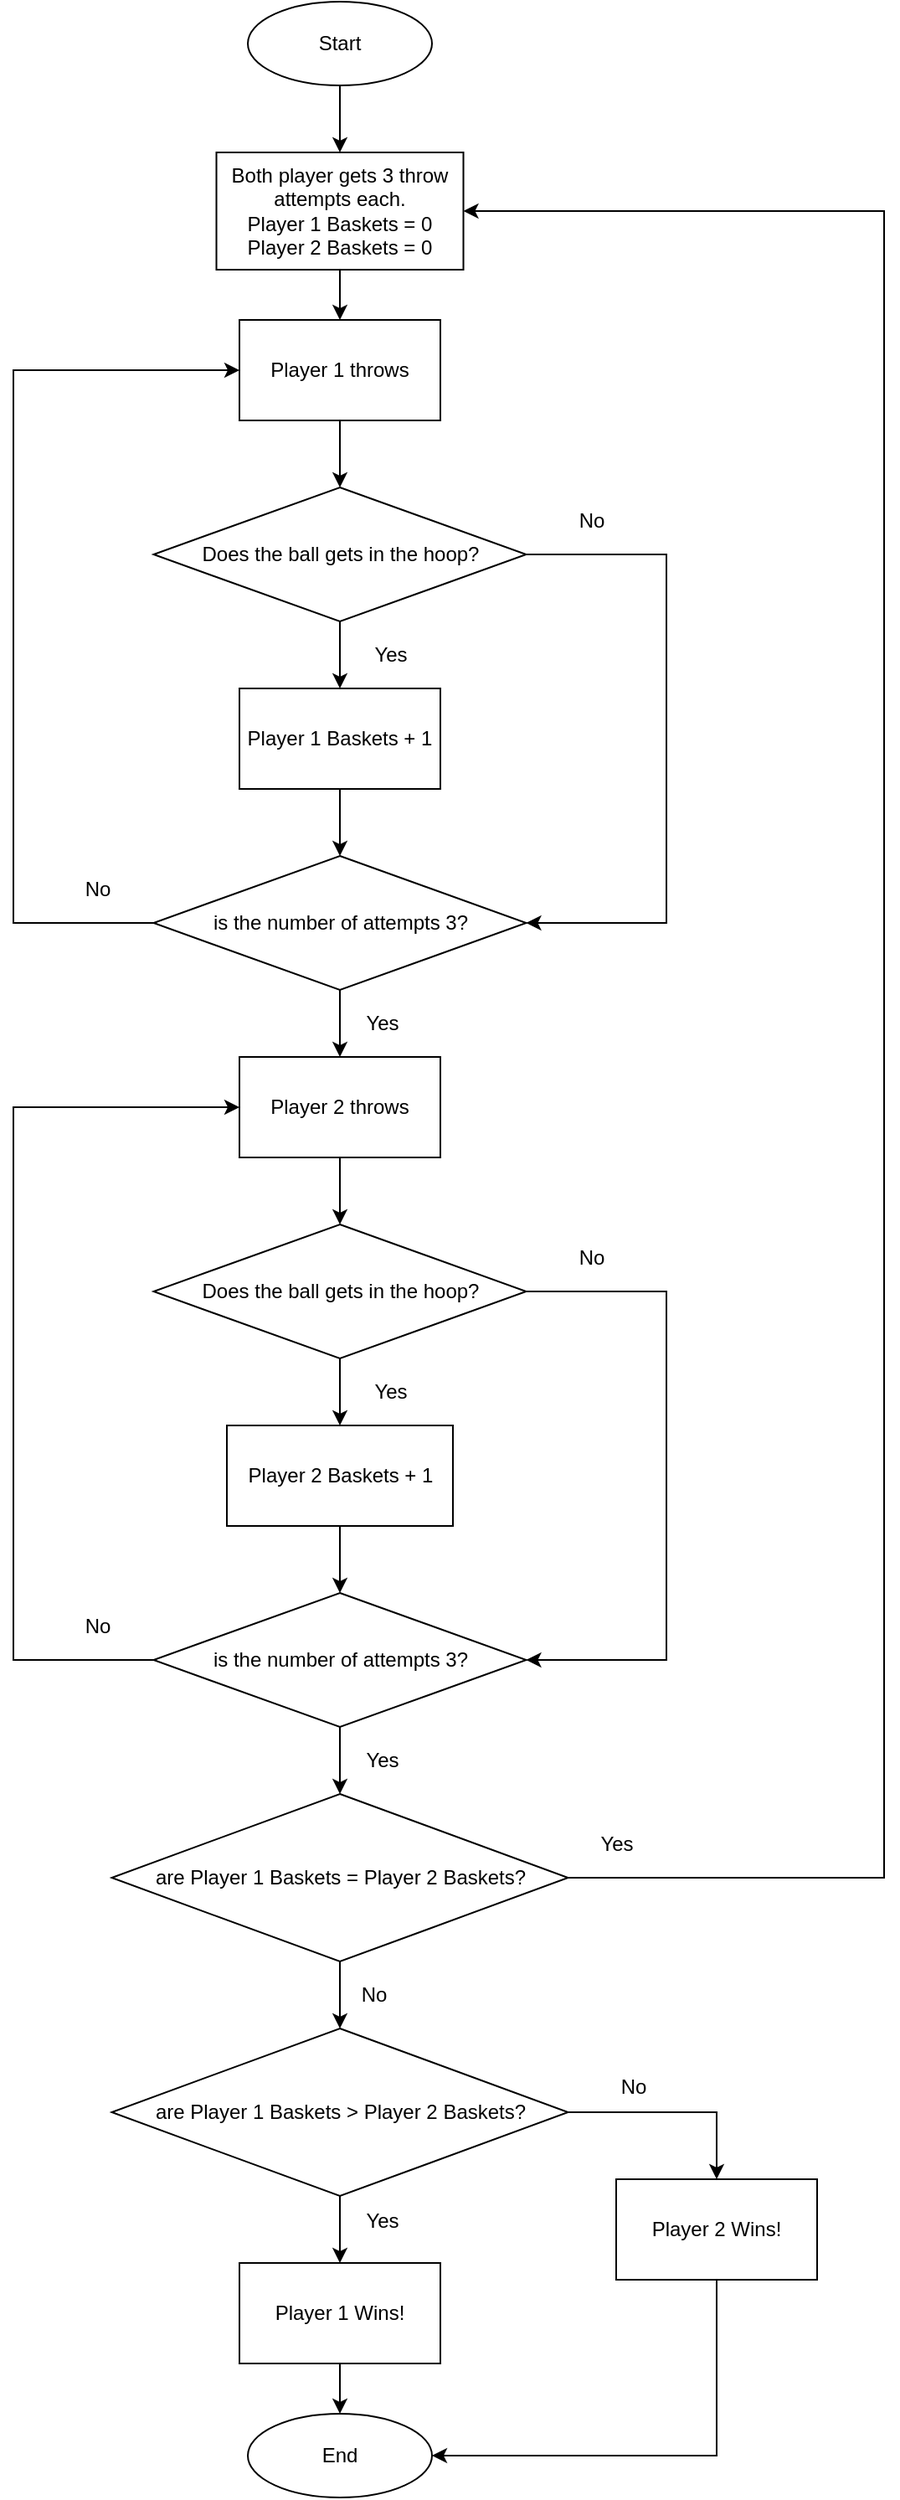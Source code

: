 <mxfile version="18.0.7" type="github"><diagram id="SS_MKoYorXcX6fGoDfd3" name="Page-1"><mxGraphModel dx="827" dy="455" grid="1" gridSize="10" guides="1" tooltips="1" connect="1" arrows="1" fold="1" page="1" pageScale="1" pageWidth="900" pageHeight="1600" math="0" shadow="0"><root><mxCell id="0"/><mxCell id="1" parent="0"/><mxCell id="rRTHV0CKFzpjJKBDu-N1-104" value="" style="group" vertex="1" connectable="0" parent="1"><mxGeometry x="190" y="55" width="520" height="1490" as="geometry"/></mxCell><mxCell id="rRTHV0CKFzpjJKBDu-N1-94" value="" style="group" vertex="1" connectable="0" parent="rRTHV0CKFzpjJKBDu-N1-104"><mxGeometry width="520" height="1360" as="geometry"/></mxCell><mxCell id="rRTHV0CKFzpjJKBDu-N1-1" value="Start" style="ellipse;whiteSpace=wrap;html=1;" vertex="1" parent="rRTHV0CKFzpjJKBDu-N1-94"><mxGeometry x="140" width="110" height="50" as="geometry"/></mxCell><mxCell id="rRTHV0CKFzpjJKBDu-N1-2" value="&lt;div&gt;Both player gets 3 throw attempts each.&lt;/div&gt;&lt;div&gt;Player 1 Baskets = 0&lt;/div&gt;&lt;div&gt;Player 2 Baskets = 0&lt;/div&gt;" style="rounded=0;whiteSpace=wrap;html=1;" vertex="1" parent="rRTHV0CKFzpjJKBDu-N1-94"><mxGeometry x="121.25" y="90" width="147.5" height="70" as="geometry"/></mxCell><mxCell id="rRTHV0CKFzpjJKBDu-N1-65" style="edgeStyle=none;rounded=0;orthogonalLoop=1;jettySize=auto;html=1;entryX=0.5;entryY=0;entryDx=0;entryDy=0;elbow=vertical;" edge="1" parent="rRTHV0CKFzpjJKBDu-N1-94" source="rRTHV0CKFzpjJKBDu-N1-1" target="rRTHV0CKFzpjJKBDu-N1-2"><mxGeometry relative="1" as="geometry"/></mxCell><mxCell id="rRTHV0CKFzpjJKBDu-N1-3" value="Player 1 throws" style="rounded=0;whiteSpace=wrap;html=1;" vertex="1" parent="rRTHV0CKFzpjJKBDu-N1-94"><mxGeometry x="135" y="190" width="120" height="60" as="geometry"/></mxCell><mxCell id="rRTHV0CKFzpjJKBDu-N1-66" style="edgeStyle=none;rounded=0;orthogonalLoop=1;jettySize=auto;html=1;entryX=0.5;entryY=0;entryDx=0;entryDy=0;elbow=vertical;" edge="1" parent="rRTHV0CKFzpjJKBDu-N1-94" source="rRTHV0CKFzpjJKBDu-N1-2" target="rRTHV0CKFzpjJKBDu-N1-3"><mxGeometry relative="1" as="geometry"/></mxCell><mxCell id="rRTHV0CKFzpjJKBDu-N1-4" value="Does the ball gets in the hoop?" style="rhombus;whiteSpace=wrap;html=1;" vertex="1" parent="rRTHV0CKFzpjJKBDu-N1-94"><mxGeometry x="83.75" y="290" width="222.5" height="80" as="geometry"/></mxCell><mxCell id="rRTHV0CKFzpjJKBDu-N1-62" style="edgeStyle=none;rounded=0;orthogonalLoop=1;jettySize=auto;html=1;entryX=0.5;entryY=0;entryDx=0;entryDy=0;elbow=vertical;" edge="1" parent="rRTHV0CKFzpjJKBDu-N1-94" source="rRTHV0CKFzpjJKBDu-N1-3" target="rRTHV0CKFzpjJKBDu-N1-4"><mxGeometry relative="1" as="geometry"/></mxCell><mxCell id="rRTHV0CKFzpjJKBDu-N1-42" value="Player 1 Baskets + 1" style="rounded=0;whiteSpace=wrap;html=1;" vertex="1" parent="rRTHV0CKFzpjJKBDu-N1-94"><mxGeometry x="135" y="410" width="120" height="60" as="geometry"/></mxCell><mxCell id="rRTHV0CKFzpjJKBDu-N1-55" value="" style="edgeStyle=none;rounded=0;orthogonalLoop=1;jettySize=auto;html=1;elbow=vertical;" edge="1" parent="rRTHV0CKFzpjJKBDu-N1-94" source="rRTHV0CKFzpjJKBDu-N1-4" target="rRTHV0CKFzpjJKBDu-N1-42"><mxGeometry relative="1" as="geometry"/></mxCell><mxCell id="rRTHV0CKFzpjJKBDu-N1-63" style="edgeStyle=none;rounded=0;orthogonalLoop=1;jettySize=auto;html=1;entryX=0;entryY=0.5;entryDx=0;entryDy=0;elbow=vertical;" edge="1" parent="rRTHV0CKFzpjJKBDu-N1-94" source="rRTHV0CKFzpjJKBDu-N1-52" target="rRTHV0CKFzpjJKBDu-N1-3"><mxGeometry relative="1" as="geometry"><Array as="points"><mxPoint y="550"/><mxPoint y="220"/></Array></mxGeometry></mxCell><mxCell id="rRTHV0CKFzpjJKBDu-N1-52" value="is the number of attempts 3?" style="rhombus;whiteSpace=wrap;html=1;" vertex="1" parent="rRTHV0CKFzpjJKBDu-N1-94"><mxGeometry x="83.75" y="510" width="222.5" height="80" as="geometry"/></mxCell><mxCell id="rRTHV0CKFzpjJKBDu-N1-57" style="edgeStyle=none;rounded=0;orthogonalLoop=1;jettySize=auto;html=1;entryX=1;entryY=0.5;entryDx=0;entryDy=0;elbow=vertical;" edge="1" parent="rRTHV0CKFzpjJKBDu-N1-94" source="rRTHV0CKFzpjJKBDu-N1-4" target="rRTHV0CKFzpjJKBDu-N1-52"><mxGeometry relative="1" as="geometry"><Array as="points"><mxPoint x="390" y="330"/><mxPoint x="390" y="550"/></Array></mxGeometry></mxCell><mxCell id="rRTHV0CKFzpjJKBDu-N1-59" style="edgeStyle=none;rounded=0;orthogonalLoop=1;jettySize=auto;html=1;entryX=0.5;entryY=0;entryDx=0;entryDy=0;elbow=vertical;" edge="1" parent="rRTHV0CKFzpjJKBDu-N1-94" source="rRTHV0CKFzpjJKBDu-N1-42" target="rRTHV0CKFzpjJKBDu-N1-52"><mxGeometry relative="1" as="geometry"/></mxCell><mxCell id="rRTHV0CKFzpjJKBDu-N1-56" value="Yes" style="text;html=1;align=center;verticalAlign=middle;resizable=0;points=[];autosize=1;strokeColor=none;fillColor=none;" vertex="1" parent="rRTHV0CKFzpjJKBDu-N1-94"><mxGeometry x="205" y="380" width="40" height="20" as="geometry"/></mxCell><mxCell id="rRTHV0CKFzpjJKBDu-N1-58" value="No" style="text;html=1;align=center;verticalAlign=middle;resizable=0;points=[];autosize=1;strokeColor=none;fillColor=none;" vertex="1" parent="rRTHV0CKFzpjJKBDu-N1-94"><mxGeometry x="330" y="300" width="30" height="20" as="geometry"/></mxCell><mxCell id="rRTHV0CKFzpjJKBDu-N1-61" value="Yes" style="text;html=1;align=center;verticalAlign=middle;resizable=0;points=[];autosize=1;strokeColor=none;fillColor=none;" vertex="1" parent="rRTHV0CKFzpjJKBDu-N1-94"><mxGeometry x="200" y="600" width="40" height="20" as="geometry"/></mxCell><mxCell id="rRTHV0CKFzpjJKBDu-N1-67" value="No" style="text;html=1;align=center;verticalAlign=middle;resizable=0;points=[];autosize=1;strokeColor=none;fillColor=none;" vertex="1" parent="rRTHV0CKFzpjJKBDu-N1-94"><mxGeometry x="35" y="520" width="30" height="20" as="geometry"/></mxCell><mxCell id="rRTHV0CKFzpjJKBDu-N1-69" value="Player 2 throws" style="rounded=0;whiteSpace=wrap;html=1;" vertex="1" parent="rRTHV0CKFzpjJKBDu-N1-94"><mxGeometry x="135" y="630" width="120" height="60" as="geometry"/></mxCell><mxCell id="rRTHV0CKFzpjJKBDu-N1-82" style="edgeStyle=none;rounded=0;orthogonalLoop=1;jettySize=auto;html=1;entryX=0.5;entryY=0;entryDx=0;entryDy=0;elbow=vertical;" edge="1" parent="rRTHV0CKFzpjJKBDu-N1-94" source="rRTHV0CKFzpjJKBDu-N1-52" target="rRTHV0CKFzpjJKBDu-N1-69"><mxGeometry relative="1" as="geometry"/></mxCell><mxCell id="rRTHV0CKFzpjJKBDu-N1-72" value="Does the ball gets in the hoop?" style="rhombus;whiteSpace=wrap;html=1;" vertex="1" parent="rRTHV0CKFzpjJKBDu-N1-94"><mxGeometry x="83.75" y="730" width="222.5" height="80" as="geometry"/></mxCell><mxCell id="rRTHV0CKFzpjJKBDu-N1-68" style="edgeStyle=none;rounded=0;orthogonalLoop=1;jettySize=auto;html=1;entryX=0.5;entryY=0;entryDx=0;entryDy=0;elbow=vertical;" edge="1" source="rRTHV0CKFzpjJKBDu-N1-69" target="rRTHV0CKFzpjJKBDu-N1-72" parent="rRTHV0CKFzpjJKBDu-N1-94"><mxGeometry relative="1" as="geometry"/></mxCell><mxCell id="rRTHV0CKFzpjJKBDu-N1-74" value="Player 2 Baskets + 1" style="rounded=0;whiteSpace=wrap;html=1;" vertex="1" parent="rRTHV0CKFzpjJKBDu-N1-94"><mxGeometry x="127.5" y="850" width="135" height="60" as="geometry"/></mxCell><mxCell id="rRTHV0CKFzpjJKBDu-N1-70" value="" style="edgeStyle=none;rounded=0;orthogonalLoop=1;jettySize=auto;html=1;elbow=vertical;" edge="1" source="rRTHV0CKFzpjJKBDu-N1-72" target="rRTHV0CKFzpjJKBDu-N1-74" parent="rRTHV0CKFzpjJKBDu-N1-94"><mxGeometry relative="1" as="geometry"/></mxCell><mxCell id="rRTHV0CKFzpjJKBDu-N1-75" style="edgeStyle=none;rounded=0;orthogonalLoop=1;jettySize=auto;html=1;entryX=0.5;entryY=0;entryDx=0;entryDy=0;elbow=vertical;" edge="1" source="rRTHV0CKFzpjJKBDu-N1-77" parent="rRTHV0CKFzpjJKBDu-N1-94"><mxGeometry relative="1" as="geometry"><mxPoint x="195" y="1070" as="targetPoint"/></mxGeometry></mxCell><mxCell id="rRTHV0CKFzpjJKBDu-N1-76" style="edgeStyle=none;rounded=0;orthogonalLoop=1;jettySize=auto;html=1;entryX=0;entryY=0.5;entryDx=0;entryDy=0;elbow=vertical;" edge="1" source="rRTHV0CKFzpjJKBDu-N1-77" target="rRTHV0CKFzpjJKBDu-N1-69" parent="rRTHV0CKFzpjJKBDu-N1-94"><mxGeometry relative="1" as="geometry"><Array as="points"><mxPoint y="990"/><mxPoint y="660"/></Array></mxGeometry></mxCell><mxCell id="rRTHV0CKFzpjJKBDu-N1-77" value="is the number of attempts 3?" style="rhombus;whiteSpace=wrap;html=1;" vertex="1" parent="rRTHV0CKFzpjJKBDu-N1-94"><mxGeometry x="83.75" y="950" width="222.5" height="80" as="geometry"/></mxCell><mxCell id="rRTHV0CKFzpjJKBDu-N1-71" style="edgeStyle=none;rounded=0;orthogonalLoop=1;jettySize=auto;html=1;entryX=1;entryY=0.5;entryDx=0;entryDy=0;elbow=vertical;" edge="1" source="rRTHV0CKFzpjJKBDu-N1-72" target="rRTHV0CKFzpjJKBDu-N1-77" parent="rRTHV0CKFzpjJKBDu-N1-94"><mxGeometry relative="1" as="geometry"><Array as="points"><mxPoint x="390" y="770"/><mxPoint x="390" y="990"/></Array></mxGeometry></mxCell><mxCell id="rRTHV0CKFzpjJKBDu-N1-73" style="edgeStyle=none;rounded=0;orthogonalLoop=1;jettySize=auto;html=1;entryX=0.5;entryY=0;entryDx=0;entryDy=0;elbow=vertical;" edge="1" source="rRTHV0CKFzpjJKBDu-N1-74" target="rRTHV0CKFzpjJKBDu-N1-77" parent="rRTHV0CKFzpjJKBDu-N1-94"><mxGeometry relative="1" as="geometry"/></mxCell><mxCell id="rRTHV0CKFzpjJKBDu-N1-78" value="Yes" style="text;html=1;align=center;verticalAlign=middle;resizable=0;points=[];autosize=1;strokeColor=none;fillColor=none;" vertex="1" parent="rRTHV0CKFzpjJKBDu-N1-94"><mxGeometry x="205" y="820" width="40" height="20" as="geometry"/></mxCell><mxCell id="rRTHV0CKFzpjJKBDu-N1-79" value="No" style="text;html=1;align=center;verticalAlign=middle;resizable=0;points=[];autosize=1;strokeColor=none;fillColor=none;" vertex="1" parent="rRTHV0CKFzpjJKBDu-N1-94"><mxGeometry x="330" y="740" width="30" height="20" as="geometry"/></mxCell><mxCell id="rRTHV0CKFzpjJKBDu-N1-80" value="Yes" style="text;html=1;align=center;verticalAlign=middle;resizable=0;points=[];autosize=1;strokeColor=none;fillColor=none;" vertex="1" parent="rRTHV0CKFzpjJKBDu-N1-94"><mxGeometry x="200" y="1040" width="40" height="20" as="geometry"/></mxCell><mxCell id="rRTHV0CKFzpjJKBDu-N1-81" value="No" style="text;html=1;align=center;verticalAlign=middle;resizable=0;points=[];autosize=1;strokeColor=none;fillColor=none;" vertex="1" parent="rRTHV0CKFzpjJKBDu-N1-94"><mxGeometry x="35" y="960" width="30" height="20" as="geometry"/></mxCell><mxCell id="rRTHV0CKFzpjJKBDu-N1-91" style="edgeStyle=none;rounded=0;orthogonalLoop=1;jettySize=auto;html=1;entryX=1;entryY=0.5;entryDx=0;entryDy=0;elbow=vertical;" edge="1" parent="rRTHV0CKFzpjJKBDu-N1-94" source="rRTHV0CKFzpjJKBDu-N1-86" target="rRTHV0CKFzpjJKBDu-N1-2"><mxGeometry relative="1" as="geometry"><Array as="points"><mxPoint x="520" y="1120"/><mxPoint x="520" y="125"/></Array></mxGeometry></mxCell><mxCell id="rRTHV0CKFzpjJKBDu-N1-101" style="edgeStyle=none;rounded=0;orthogonalLoop=1;jettySize=auto;html=1;entryX=0.5;entryY=0;entryDx=0;entryDy=0;elbow=vertical;" edge="1" parent="rRTHV0CKFzpjJKBDu-N1-94" source="rRTHV0CKFzpjJKBDu-N1-86" target="rRTHV0CKFzpjJKBDu-N1-96"><mxGeometry relative="1" as="geometry"/></mxCell><mxCell id="rRTHV0CKFzpjJKBDu-N1-86" value="are Player 1 Baskets = Player 2 Baskets?" style="rhombus;whiteSpace=wrap;html=1;" vertex="1" parent="rRTHV0CKFzpjJKBDu-N1-94"><mxGeometry x="58.75" y="1070" width="272.5" height="100" as="geometry"/></mxCell><mxCell id="rRTHV0CKFzpjJKBDu-N1-90" value="No" style="text;html=1;align=center;verticalAlign=middle;resizable=0;points=[];autosize=1;strokeColor=none;fillColor=none;" vertex="1" parent="rRTHV0CKFzpjJKBDu-N1-94"><mxGeometry x="200" y="1180" width="30" height="20" as="geometry"/></mxCell><mxCell id="rRTHV0CKFzpjJKBDu-N1-92" value="Yes" style="text;html=1;align=center;verticalAlign=middle;resizable=0;points=[];autosize=1;strokeColor=none;fillColor=none;" vertex="1" parent="rRTHV0CKFzpjJKBDu-N1-94"><mxGeometry x="340" y="1090" width="40" height="20" as="geometry"/></mxCell><mxCell id="rRTHV0CKFzpjJKBDu-N1-100" style="edgeStyle=none;rounded=0;orthogonalLoop=1;jettySize=auto;html=1;entryX=0.5;entryY=0;entryDx=0;entryDy=0;elbow=vertical;" edge="1" parent="rRTHV0CKFzpjJKBDu-N1-94" source="rRTHV0CKFzpjJKBDu-N1-96" target="rRTHV0CKFzpjJKBDu-N1-99"><mxGeometry relative="1" as="geometry"><Array as="points"><mxPoint x="420" y="1260"/></Array></mxGeometry></mxCell><mxCell id="rRTHV0CKFzpjJKBDu-N1-96" value="are Player 1 Baskets &amp;gt; Player 2 Baskets?" style="rhombus;whiteSpace=wrap;html=1;" vertex="1" parent="rRTHV0CKFzpjJKBDu-N1-94"><mxGeometry x="58.75" y="1210" width="272.5" height="100" as="geometry"/></mxCell><mxCell id="rRTHV0CKFzpjJKBDu-N1-99" value="Player 2 Wins!" style="rounded=0;whiteSpace=wrap;html=1;" vertex="1" parent="rRTHV0CKFzpjJKBDu-N1-94"><mxGeometry x="360" y="1300" width="120" height="60" as="geometry"/></mxCell><mxCell id="rRTHV0CKFzpjJKBDu-N1-88" value="End" style="ellipse;whiteSpace=wrap;html=1;" vertex="1" parent="rRTHV0CKFzpjJKBDu-N1-104"><mxGeometry x="140" y="1440" width="110" height="50" as="geometry"/></mxCell><mxCell id="rRTHV0CKFzpjJKBDu-N1-102" style="edgeStyle=none;rounded=0;orthogonalLoop=1;jettySize=auto;html=1;entryX=0.5;entryY=0;entryDx=0;entryDy=0;elbow=vertical;" edge="1" parent="rRTHV0CKFzpjJKBDu-N1-104" source="rRTHV0CKFzpjJKBDu-N1-97" target="rRTHV0CKFzpjJKBDu-N1-88"><mxGeometry relative="1" as="geometry"/></mxCell><mxCell id="rRTHV0CKFzpjJKBDu-N1-97" value="Player 1 Wins!" style="rounded=0;whiteSpace=wrap;html=1;" vertex="1" parent="rRTHV0CKFzpjJKBDu-N1-104"><mxGeometry x="135" y="1350" width="120" height="60" as="geometry"/></mxCell><mxCell id="rRTHV0CKFzpjJKBDu-N1-98" style="edgeStyle=none;rounded=0;orthogonalLoop=1;jettySize=auto;html=1;entryX=0.5;entryY=0;entryDx=0;entryDy=0;elbow=vertical;" edge="1" parent="rRTHV0CKFzpjJKBDu-N1-104" source="rRTHV0CKFzpjJKBDu-N1-96" target="rRTHV0CKFzpjJKBDu-N1-97"><mxGeometry relative="1" as="geometry"/></mxCell><mxCell id="rRTHV0CKFzpjJKBDu-N1-103" style="edgeStyle=none;rounded=0;orthogonalLoop=1;jettySize=auto;html=1;entryX=1;entryY=0.5;entryDx=0;entryDy=0;elbow=vertical;" edge="1" parent="rRTHV0CKFzpjJKBDu-N1-104" source="rRTHV0CKFzpjJKBDu-N1-99" target="rRTHV0CKFzpjJKBDu-N1-88"><mxGeometry relative="1" as="geometry"><Array as="points"><mxPoint x="420" y="1465"/></Array></mxGeometry></mxCell><mxCell id="rRTHV0CKFzpjJKBDu-N1-105" value="Yes" style="text;html=1;align=center;verticalAlign=middle;resizable=0;points=[];autosize=1;strokeColor=none;fillColor=none;" vertex="1" parent="1"><mxGeometry x="390" y="1370" width="40" height="20" as="geometry"/></mxCell><mxCell id="rRTHV0CKFzpjJKBDu-N1-106" value="No" style="text;html=1;align=center;verticalAlign=middle;resizable=0;points=[];autosize=1;strokeColor=none;fillColor=none;" vertex="1" parent="1"><mxGeometry x="545" y="1290" width="30" height="20" as="geometry"/></mxCell></root></mxGraphModel></diagram></mxfile>